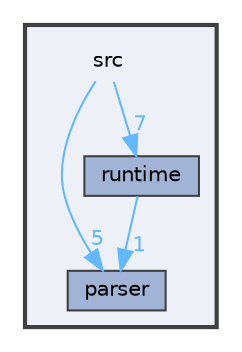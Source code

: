 digraph "src"
{
 // LATEX_PDF_SIZE
  bgcolor="transparent";
  edge [fontname=Helvetica,fontsize=10,labelfontname=Helvetica,labelfontsize=10];
  node [fontname=Helvetica,fontsize=10,shape=box,height=0.2,width=0.4];
  compound=true
  subgraph clusterdir_68267d1309a1af8e8297ef4c3efbcdba {
    graph [ bgcolor="#edf0f7", pencolor="grey25", label="", fontname=Helvetica,fontsize=10 style="filled,bold", URL="dir_68267d1309a1af8e8297ef4c3efbcdba.html",tooltip=""]
    dir_68267d1309a1af8e8297ef4c3efbcdba [shape=plaintext, label="src"];
  dir_6cd8491d143eb218b70983dbdb3c58bc [label="parser", fillcolor="#a2b4d6", color="grey25", style="filled", URL="dir_6cd8491d143eb218b70983dbdb3c58bc.html",tooltip=""];
  dir_bf9f26469d00835ba20ff8d80ee5a804 [label="runtime", fillcolor="#a2b4d6", color="grey25", style="filled", URL="dir_bf9f26469d00835ba20ff8d80ee5a804.html",tooltip=""];
  }
  dir_68267d1309a1af8e8297ef4c3efbcdba->dir_6cd8491d143eb218b70983dbdb3c58bc [headlabel="5", labeldistance=1.5 headhref="dir_000007_000005.html" href="dir_000007_000005.html" color="steelblue1" fontcolor="steelblue1"];
  dir_68267d1309a1af8e8297ef4c3efbcdba->dir_bf9f26469d00835ba20ff8d80ee5a804 [headlabel="7", labeldistance=1.5 headhref="dir_000007_000006.html" href="dir_000007_000006.html" color="steelblue1" fontcolor="steelblue1"];
  dir_bf9f26469d00835ba20ff8d80ee5a804->dir_6cd8491d143eb218b70983dbdb3c58bc [headlabel="1", labeldistance=1.5 headhref="dir_000006_000005.html" href="dir_000006_000005.html" color="steelblue1" fontcolor="steelblue1"];
}

